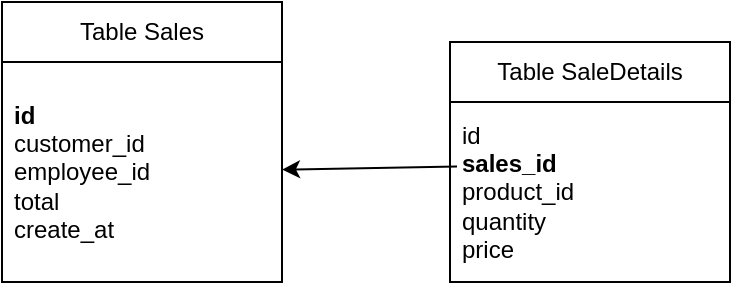 <mxfile>
    <diagram id="ojzFPa1m5MxiufeF79GI" name="Página-1">
        <mxGraphModel dx="632" dy="249" grid="1" gridSize="10" guides="1" tooltips="1" connect="1" arrows="1" fold="1" page="1" pageScale="1" pageWidth="827" pageHeight="1169" math="0" shadow="0">
            <root>
                <mxCell id="0"/>
                <mxCell id="1" parent="0"/>
                <mxCell id="3" value="Table Sales" style="swimlane;fontStyle=0;childLayout=stackLayout;horizontal=1;startSize=30;horizontalStack=0;resizeParent=1;resizeParentMax=0;resizeLast=0;collapsible=1;marginBottom=0;whiteSpace=wrap;html=1;" parent="1" vertex="1">
                    <mxGeometry x="50" y="60" width="140" height="140" as="geometry">
                        <mxRectangle x="50" y="60" width="100" height="30" as="alternateBounds"/>
                    </mxGeometry>
                </mxCell>
                <mxCell id="6" value="&lt;b&gt;id&lt;/b&gt;&lt;br&gt;customer_id&lt;br&gt;employee_id&lt;br&gt;total&lt;br&gt;create_at" style="text;strokeColor=none;fillColor=none;align=left;verticalAlign=middle;spacingLeft=4;spacingRight=4;overflow=hidden;points=[[0,0.5],[1,0.5]];portConstraint=eastwest;rotatable=0;whiteSpace=wrap;html=1;" parent="3" vertex="1">
                    <mxGeometry y="30" width="140" height="110" as="geometry"/>
                </mxCell>
                <mxCell id="10" value="Table SaleDetails" style="swimlane;fontStyle=0;childLayout=stackLayout;horizontal=1;startSize=30;horizontalStack=0;resizeParent=1;resizeParentMax=0;resizeLast=0;collapsible=1;marginBottom=0;whiteSpace=wrap;html=1;" parent="1" vertex="1">
                    <mxGeometry x="274" y="80" width="140" height="120" as="geometry"/>
                </mxCell>
                <mxCell id="11" value="id&lt;br&gt;&lt;b&gt;sales_id&lt;br&gt;&lt;/b&gt;product_id&lt;br&gt;quantity&lt;br&gt;price" style="text;strokeColor=none;fillColor=none;align=left;verticalAlign=middle;spacingLeft=4;spacingRight=4;overflow=hidden;points=[[0,0.5],[1,0.5]];portConstraint=eastwest;rotatable=0;whiteSpace=wrap;html=1;" parent="10" vertex="1">
                    <mxGeometry y="30" width="140" height="90" as="geometry"/>
                </mxCell>
                <mxCell id="16" value="" style="endArrow=classic;html=1;exitX=0.025;exitY=0.359;exitDx=0;exitDy=0;exitPerimeter=0;" parent="1" source="11" target="6" edge="1">
                    <mxGeometry width="50" height="50" relative="1" as="geometry">
                        <mxPoint x="400" y="240" as="sourcePoint"/>
                        <mxPoint x="450" y="190" as="targetPoint"/>
                    </mxGeometry>
                </mxCell>
            </root>
        </mxGraphModel>
    </diagram>
</mxfile>